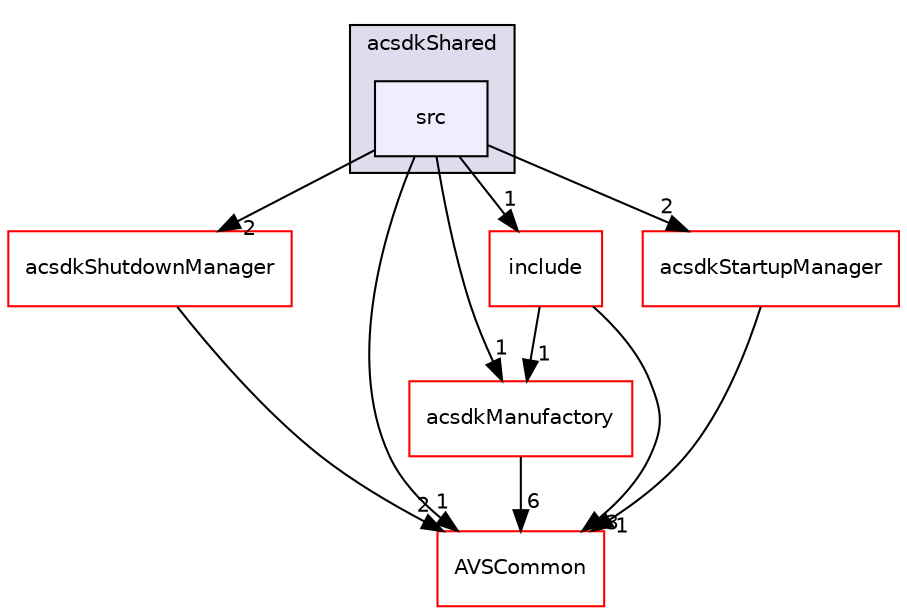 digraph "/workplace/avs-device-sdk/shared/acsdkShared/src" {
  compound=true
  node [ fontsize="10", fontname="Helvetica"];
  edge [ labelfontsize="10", labelfontname="Helvetica"];
  subgraph clusterdir_094f047ad0cb3b6aaf74594655cf574d {
    graph [ bgcolor="#ddddee", pencolor="black", label="acsdkShared" fontname="Helvetica", fontsize="10", URL="dir_094f047ad0cb3b6aaf74594655cf574d.html"]
  dir_ac4b760a33bb84335209d9a558c165bb [shape=box, label="src", style="filled", fillcolor="#eeeeff", pencolor="black", URL="dir_ac4b760a33bb84335209d9a558c165bb.html"];
  }
  dir_1f2d4964515b42f85363ee844ecf71fd [shape=box label="acsdkShutdownManager" fillcolor="white" style="filled" color="red" URL="dir_1f2d4964515b42f85363ee844ecf71fd.html"];
  dir_13e65effb2bde530b17b3d5eefcd0266 [shape=box label="AVSCommon" fillcolor="white" style="filled" color="red" URL="dir_13e65effb2bde530b17b3d5eefcd0266.html"];
  dir_0ca348091c23ede3b6afd50c8666ff04 [shape=box label="acsdkManufactory" fillcolor="white" style="filled" color="red" URL="dir_0ca348091c23ede3b6afd50c8666ff04.html"];
  dir_8ebeb5ec6af31a6eda0a8bcea05acc13 [shape=box label="include" fillcolor="white" style="filled" color="red" URL="dir_8ebeb5ec6af31a6eda0a8bcea05acc13.html"];
  dir_0217ca97e8ff44b6aeb3867083553018 [shape=box label="acsdkStartupManager" fillcolor="white" style="filled" color="red" URL="dir_0217ca97e8ff44b6aeb3867083553018.html"];
  dir_1f2d4964515b42f85363ee844ecf71fd->dir_13e65effb2bde530b17b3d5eefcd0266 [headlabel="2", labeldistance=1.5 headhref="dir_000616_000017.html"];
  dir_ac4b760a33bb84335209d9a558c165bb->dir_1f2d4964515b42f85363ee844ecf71fd [headlabel="2", labeldistance=1.5 headhref="dir_000615_000616.html"];
  dir_ac4b760a33bb84335209d9a558c165bb->dir_13e65effb2bde530b17b3d5eefcd0266 [headlabel="1", labeldistance=1.5 headhref="dir_000615_000017.html"];
  dir_ac4b760a33bb84335209d9a558c165bb->dir_0ca348091c23ede3b6afd50c8666ff04 [headlabel="1", labeldistance=1.5 headhref="dir_000615_000599.html"];
  dir_ac4b760a33bb84335209d9a558c165bb->dir_8ebeb5ec6af31a6eda0a8bcea05acc13 [headlabel="1", labeldistance=1.5 headhref="dir_000615_000613.html"];
  dir_ac4b760a33bb84335209d9a558c165bb->dir_0217ca97e8ff44b6aeb3867083553018 [headlabel="2", labeldistance=1.5 headhref="dir_000615_000626.html"];
  dir_0ca348091c23ede3b6afd50c8666ff04->dir_13e65effb2bde530b17b3d5eefcd0266 [headlabel="6", labeldistance=1.5 headhref="dir_000599_000017.html"];
  dir_8ebeb5ec6af31a6eda0a8bcea05acc13->dir_13e65effb2bde530b17b3d5eefcd0266 [headlabel="3", labeldistance=1.5 headhref="dir_000613_000017.html"];
  dir_8ebeb5ec6af31a6eda0a8bcea05acc13->dir_0ca348091c23ede3b6afd50c8666ff04 [headlabel="1", labeldistance=1.5 headhref="dir_000613_000599.html"];
  dir_0217ca97e8ff44b6aeb3867083553018->dir_13e65effb2bde530b17b3d5eefcd0266 [headlabel="1", labeldistance=1.5 headhref="dir_000626_000017.html"];
}
